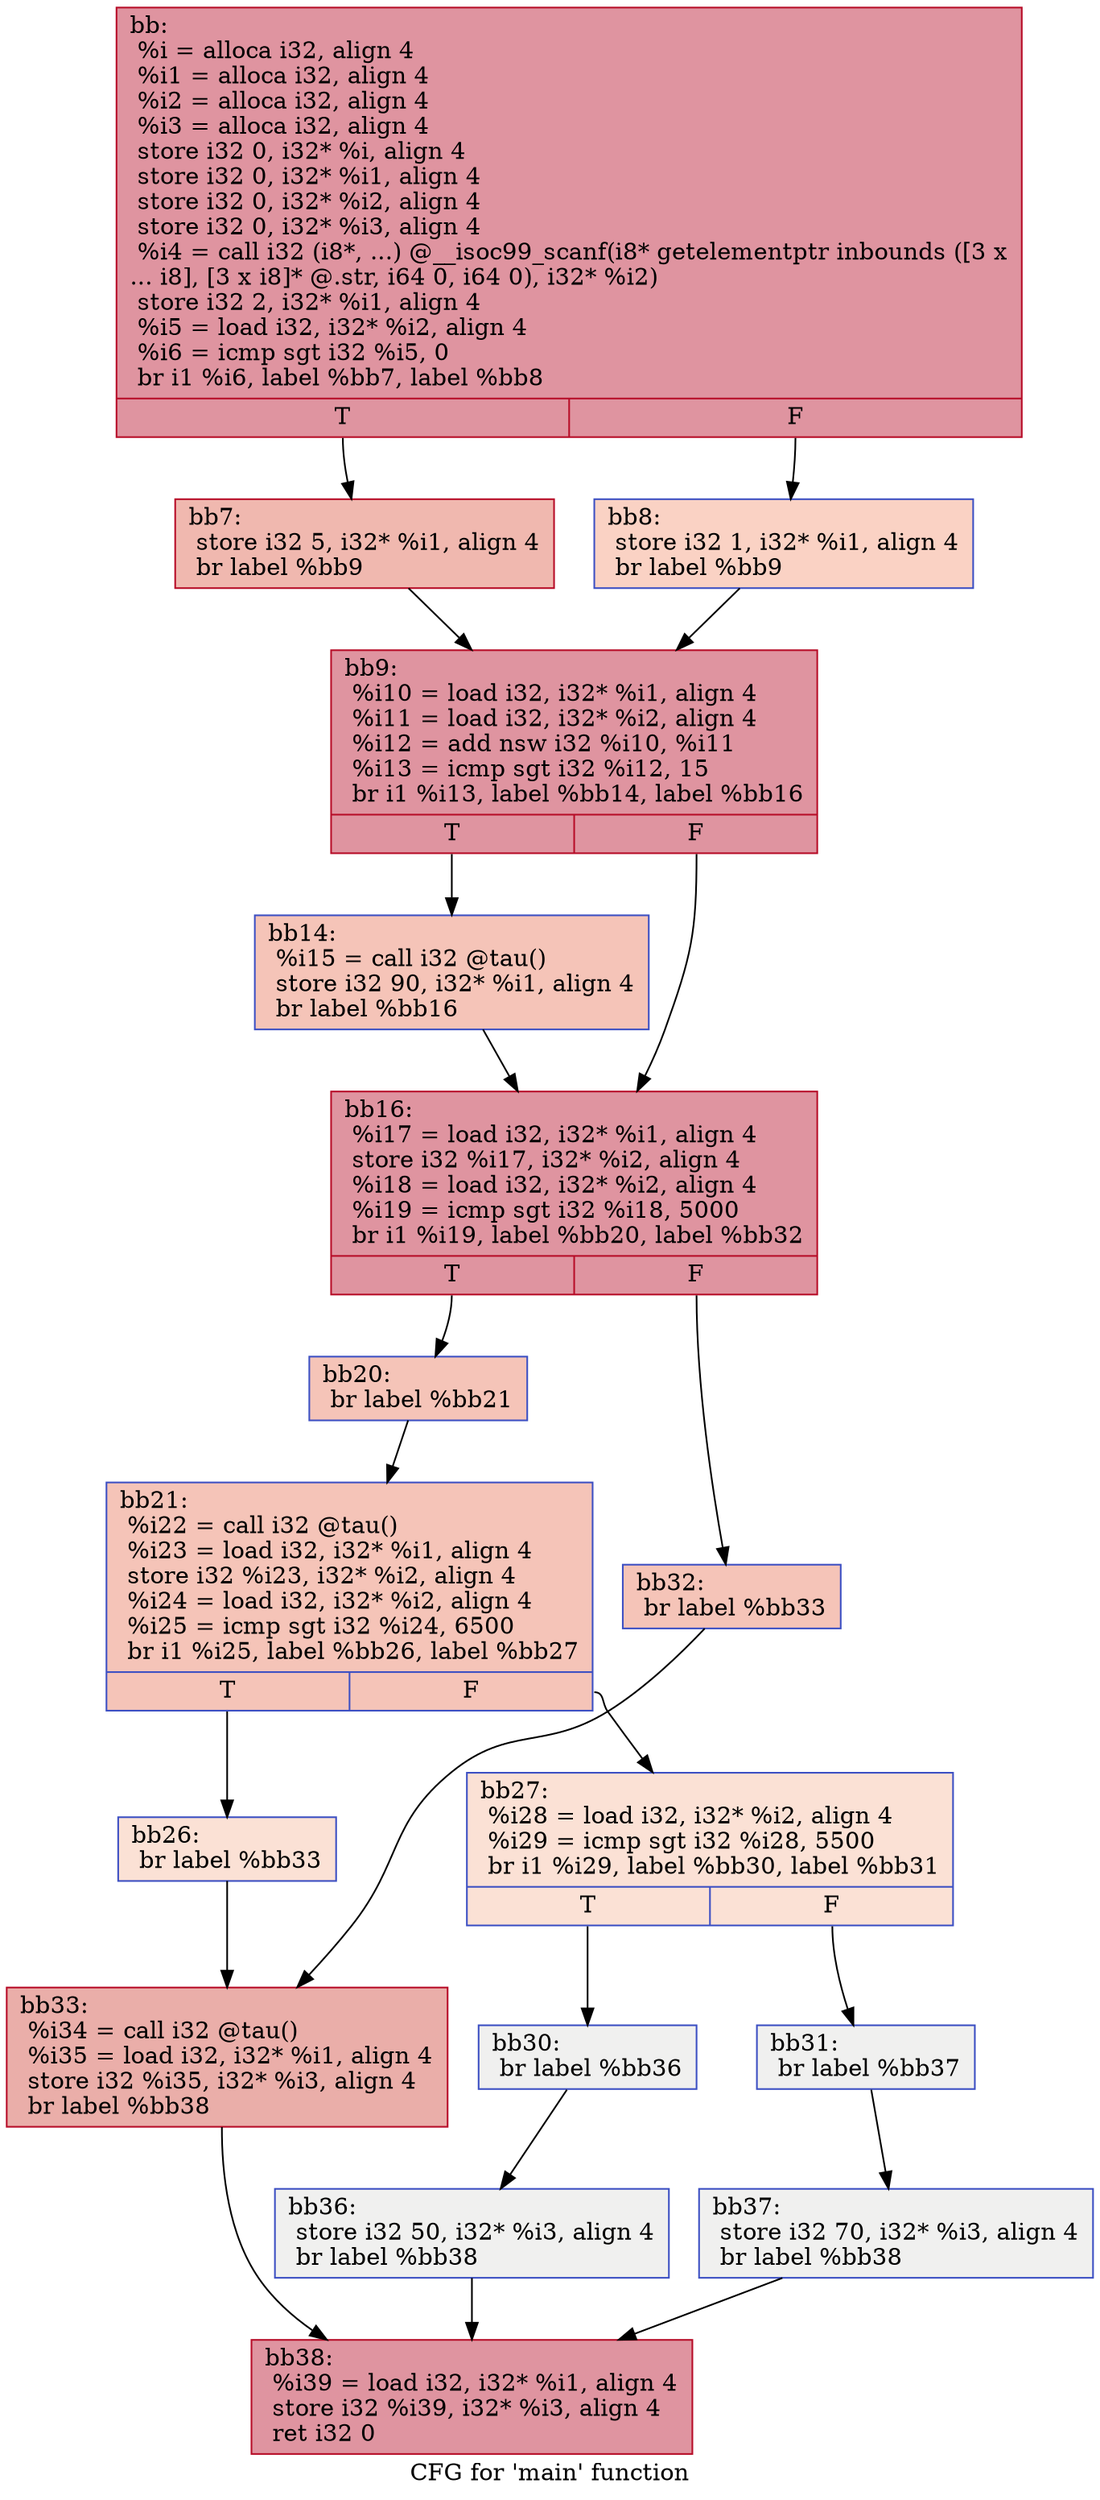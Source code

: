 digraph "CFG for 'main' function" {
	label="CFG for 'main' function";

	Node0x6bccd70 [shape=record,color="#b70d28ff", style=filled, fillcolor="#b70d2870",label="{bb:\l  %i = alloca i32, align 4\l  %i1 = alloca i32, align 4\l  %i2 = alloca i32, align 4\l  %i3 = alloca i32, align 4\l  store i32 0, i32* %i, align 4\l  store i32 0, i32* %i1, align 4\l  store i32 0, i32* %i2, align 4\l  store i32 0, i32* %i3, align 4\l  %i4 = call i32 (i8*, ...) @__isoc99_scanf(i8* getelementptr inbounds ([3 x\l... i8], [3 x i8]* @.str, i64 0, i64 0), i32* %i2)\l  store i32 2, i32* %i1, align 4\l  %i5 = load i32, i32* %i2, align 4\l  %i6 = icmp sgt i32 %i5, 0\l  br i1 %i6, label %bb7, label %bb8\l|{<s0>T|<s1>F}}"];
	Node0x6bccd70:s0 -> Node0x6bcd740;
	Node0x6bccd70:s1 -> Node0x6bcd810;
	Node0x6bcd740 [shape=record,color="#b70d28ff", style=filled, fillcolor="#dc5d4a70",label="{bb7:                                              \l  store i32 5, i32* %i1, align 4\l  br label %bb9\l}"];
	Node0x6bcd740 -> Node0x6bcda50;
	Node0x6bcd810 [shape=record,color="#3d50c3ff", style=filled, fillcolor="#f4987a70",label="{bb8:                                              \l  store i32 1, i32* %i1, align 4\l  br label %bb9\l}"];
	Node0x6bcd810 -> Node0x6bcda50;
	Node0x6bcda50 [shape=record,color="#b70d28ff", style=filled, fillcolor="#b70d2870",label="{bb9:                                              \l  %i10 = load i32, i32* %i1, align 4\l  %i11 = load i32, i32* %i2, align 4\l  %i12 = add nsw i32 %i10, %i11\l  %i13 = icmp sgt i32 %i12, 15\l  br i1 %i13, label %bb14, label %bb16\l|{<s0>T|<s1>F}}"];
	Node0x6bcda50:s0 -> Node0x6bce080;
	Node0x6bcda50:s1 -> Node0x6bce0f0;
	Node0x6bce080 [shape=record,color="#3d50c3ff", style=filled, fillcolor="#e97a5f70",label="{bb14:                                             \l  %i15 = call i32 @tau()\l  store i32 90, i32* %i1, align 4\l  br label %bb16\l}"];
	Node0x6bce080 -> Node0x6bce0f0;
	Node0x6bce0f0 [shape=record,color="#b70d28ff", style=filled, fillcolor="#b70d2870",label="{bb16:                                             \l  %i17 = load i32, i32* %i1, align 4\l  store i32 %i17, i32* %i2, align 4\l  %i18 = load i32, i32* %i2, align 4\l  %i19 = icmp sgt i32 %i18, 5000\l  br i1 %i19, label %bb20, label %bb32\l|{<s0>T|<s1>F}}"];
	Node0x6bce0f0:s0 -> Node0x6bce6c0;
	Node0x6bce0f0:s1 -> Node0x6bce730;
	Node0x6bce6c0 [shape=record,color="#3d50c3ff", style=filled, fillcolor="#e97a5f70",label="{bb20:                                             \l  br label %bb21\l}"];
	Node0x6bce6c0 -> Node0x6bce850;
	Node0x6bce850 [shape=record,color="#3d50c3ff", style=filled, fillcolor="#e97a5f70",label="{bb21:                                             \l  %i22 = call i32 @tau()\l  %i23 = load i32, i32* %i1, align 4\l  store i32 %i23, i32* %i2, align 4\l  %i24 = load i32, i32* %i2, align 4\l  %i25 = icmp sgt i32 %i24, 6500\l  br i1 %i25, label %bb26, label %bb27\l|{<s0>T|<s1>F}}"];
	Node0x6bce850:s0 -> Node0x6bcefd0;
	Node0x6bce850:s1 -> Node0x6bcf040;
	Node0x6bcefd0 [shape=record,color="#3d50c3ff", style=filled, fillcolor="#f7bca170",label="{bb26:                                             \l  br label %bb33\l}"];
	Node0x6bcefd0 -> Node0x6bcf1c0;
	Node0x6bcf040 [shape=record,color="#3d50c3ff", style=filled, fillcolor="#f7bca170",label="{bb27:                                             \l  %i28 = load i32, i32* %i2, align 4\l  %i29 = icmp sgt i32 %i28, 5500\l  br i1 %i29, label %bb30, label %bb31\l|{<s0>T|<s1>F}}"];
	Node0x6bcf040:s0 -> Node0x6bcf410;
	Node0x6bcf040:s1 -> Node0x6bcf480;
	Node0x6bcf410 [shape=record,color="#3d50c3ff", style=filled, fillcolor="#dedcdb70",label="{bb30:                                             \l  br label %bb36\l}"];
	Node0x6bcf410 -> Node0x6bcf600;
	Node0x6bcf480 [shape=record,color="#3d50c3ff", style=filled, fillcolor="#dedcdb70",label="{bb31:                                             \l  br label %bb37\l}"];
	Node0x6bcf480 -> Node0x6bcf6e0;
	Node0x6bce730 [shape=record,color="#3d50c3ff", style=filled, fillcolor="#e97a5f70",label="{bb32:                                             \l  br label %bb33\l}"];
	Node0x6bce730 -> Node0x6bcf1c0;
	Node0x6bcf1c0 [shape=record,color="#b70d28ff", style=filled, fillcolor="#d0473d70",label="{bb33:                                             \l  %i34 = call i32 @tau()\l  %i35 = load i32, i32* %i1, align 4\l  store i32 %i35, i32* %i3, align 4\l  br label %bb38\l}"];
	Node0x6bcf1c0 -> Node0x6bcfa40;
	Node0x6bcf600 [shape=record,color="#3d50c3ff", style=filled, fillcolor="#dedcdb70",label="{bb36:                                             \l  store i32 50, i32* %i3, align 4\l  br label %bb38\l}"];
	Node0x6bcf600 -> Node0x6bcfa40;
	Node0x6bcf6e0 [shape=record,color="#3d50c3ff", style=filled, fillcolor="#dedcdb70",label="{bb37:                                             \l  store i32 70, i32* %i3, align 4\l  br label %bb38\l}"];
	Node0x6bcf6e0 -> Node0x6bcfa40;
	Node0x6bcfa40 [shape=record,color="#b70d28ff", style=filled, fillcolor="#b70d2870",label="{bb38:                                             \l  %i39 = load i32, i32* %i1, align 4\l  store i32 %i39, i32* %i3, align 4\l  ret i32 0\l}"];
}
